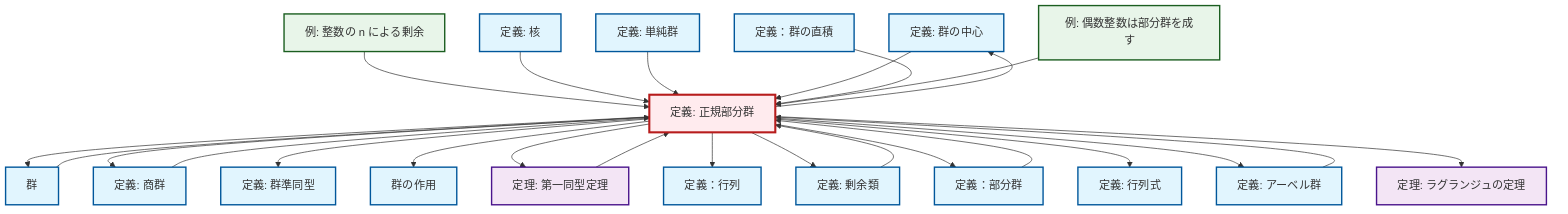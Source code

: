 graph TD
    classDef definition fill:#e1f5fe,stroke:#01579b,stroke-width:2px
    classDef theorem fill:#f3e5f5,stroke:#4a148c,stroke-width:2px
    classDef axiom fill:#fff3e0,stroke:#e65100,stroke-width:2px
    classDef example fill:#e8f5e9,stroke:#1b5e20,stroke-width:2px
    classDef current fill:#ffebee,stroke:#b71c1c,stroke-width:3px
    def-center-of-group["定義: 群の中心"]:::definition
    def-abelian-group["定義: アーベル群"]:::definition
    def-normal-subgroup["定義: 正規部分群"]:::definition
    def-group["群"]:::definition
    def-subgroup["定義：部分群"]:::definition
    thm-first-isomorphism["定理: 第一同型定理"]:::theorem
    def-direct-product["定義：群の直積"]:::definition
    ex-quotient-integers-mod-n["例: 整数の n による剰余"]:::example
    def-quotient-group["定義: 商群"]:::definition
    def-simple-group["定義: 単純群"]:::definition
    def-determinant["定義: 行列式"]:::definition
    def-homomorphism["定義: 群準同型"]:::definition
    def-coset["定義: 剰余類"]:::definition
    ex-even-integers-subgroup["例: 偶数整数は部分群を成す"]:::example
    def-kernel["定義: 核"]:::definition
    def-group-action["群の作用"]:::definition
    thm-lagrange["定理: ラグランジュの定理"]:::theorem
    def-matrix["定義：行列"]:::definition
    def-normal-subgroup --> def-center-of-group
    ex-quotient-integers-mod-n --> def-normal-subgroup
    def-normal-subgroup --> def-group
    thm-first-isomorphism --> def-normal-subgroup
    def-kernel --> def-normal-subgroup
    def-normal-subgroup --> def-quotient-group
    def-normal-subgroup --> def-homomorphism
    def-simple-group --> def-normal-subgroup
    def-center-of-group --> def-normal-subgroup
    def-normal-subgroup --> def-group-action
    def-quotient-group --> def-normal-subgroup
    def-abelian-group --> def-normal-subgroup
    def-normal-subgroup --> thm-first-isomorphism
    def-coset --> def-normal-subgroup
    def-direct-product --> def-normal-subgroup
    def-normal-subgroup --> def-matrix
    def-normal-subgroup --> def-coset
    def-normal-subgroup --> def-subgroup
    ex-even-integers-subgroup --> def-normal-subgroup
    def-subgroup --> def-normal-subgroup
    def-normal-subgroup --> def-determinant
    def-normal-subgroup --> def-abelian-group
    def-normal-subgroup --> thm-lagrange
    def-group --> def-normal-subgroup
    class def-normal-subgroup current